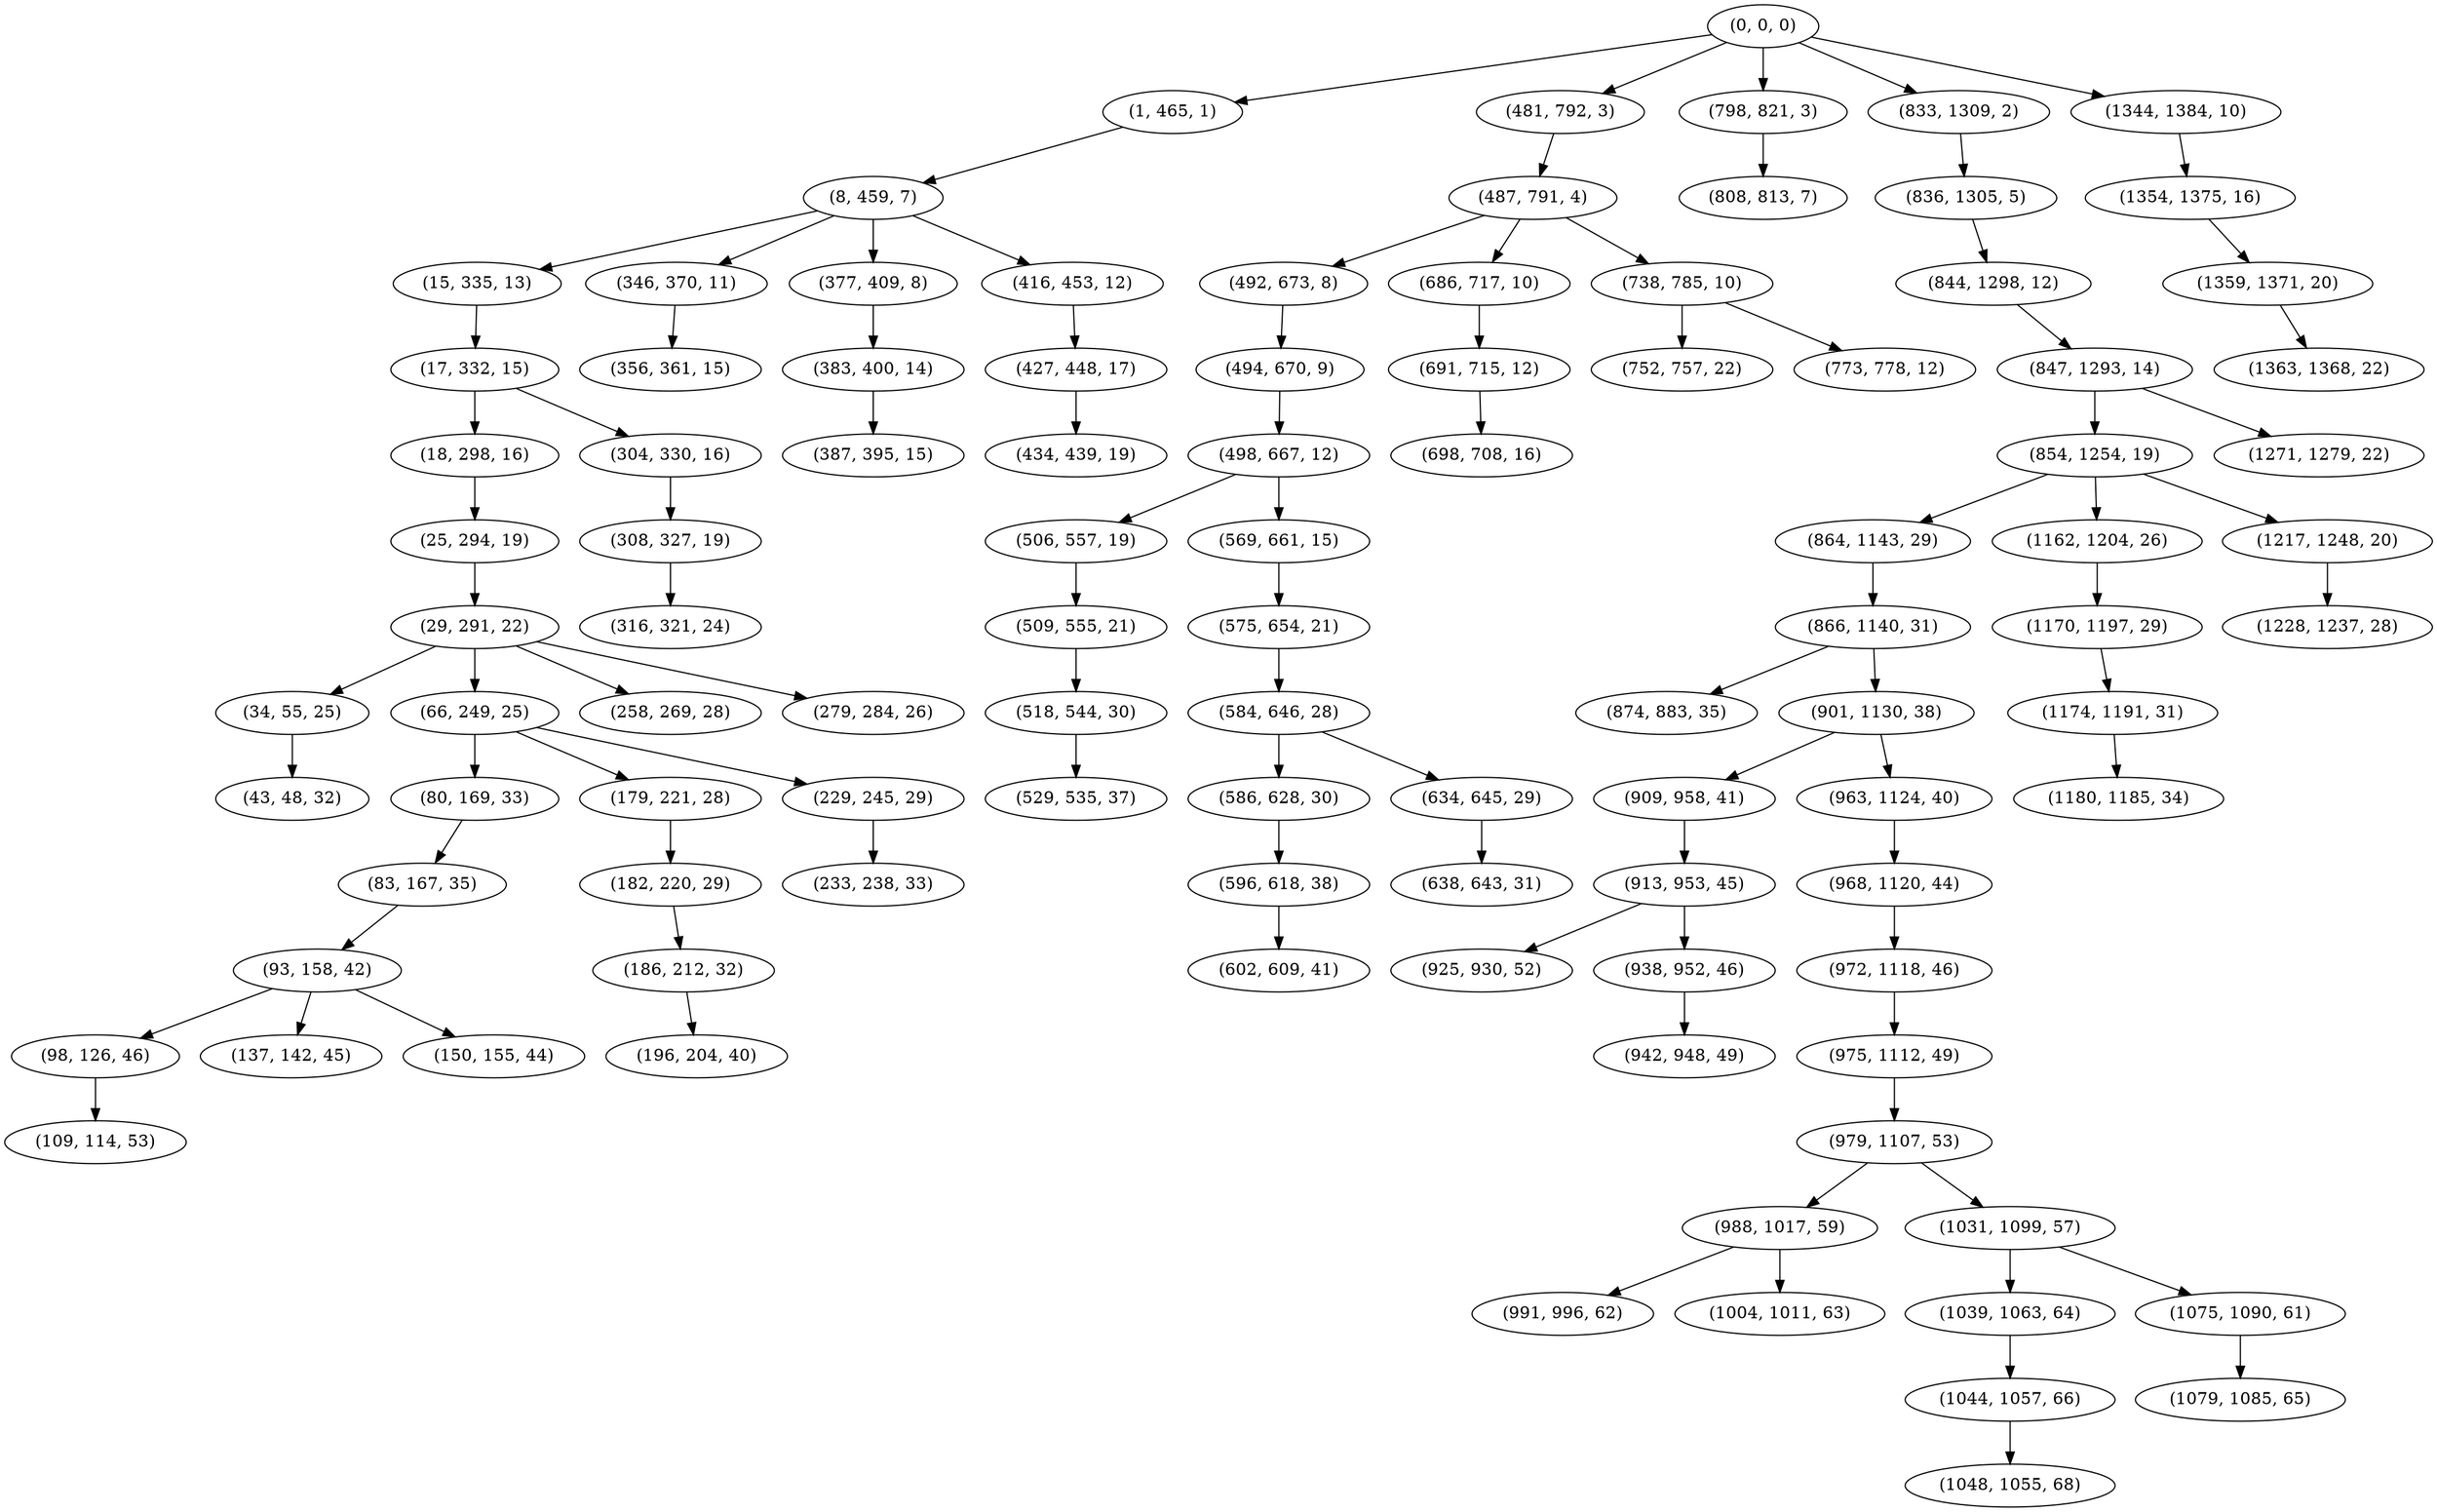digraph tree {
    "(0, 0, 0)";
    "(1, 465, 1)";
    "(8, 459, 7)";
    "(15, 335, 13)";
    "(17, 332, 15)";
    "(18, 298, 16)";
    "(25, 294, 19)";
    "(29, 291, 22)";
    "(34, 55, 25)";
    "(43, 48, 32)";
    "(66, 249, 25)";
    "(80, 169, 33)";
    "(83, 167, 35)";
    "(93, 158, 42)";
    "(98, 126, 46)";
    "(109, 114, 53)";
    "(137, 142, 45)";
    "(150, 155, 44)";
    "(179, 221, 28)";
    "(182, 220, 29)";
    "(186, 212, 32)";
    "(196, 204, 40)";
    "(229, 245, 29)";
    "(233, 238, 33)";
    "(258, 269, 28)";
    "(279, 284, 26)";
    "(304, 330, 16)";
    "(308, 327, 19)";
    "(316, 321, 24)";
    "(346, 370, 11)";
    "(356, 361, 15)";
    "(377, 409, 8)";
    "(383, 400, 14)";
    "(387, 395, 15)";
    "(416, 453, 12)";
    "(427, 448, 17)";
    "(434, 439, 19)";
    "(481, 792, 3)";
    "(487, 791, 4)";
    "(492, 673, 8)";
    "(494, 670, 9)";
    "(498, 667, 12)";
    "(506, 557, 19)";
    "(509, 555, 21)";
    "(518, 544, 30)";
    "(529, 535, 37)";
    "(569, 661, 15)";
    "(575, 654, 21)";
    "(584, 646, 28)";
    "(586, 628, 30)";
    "(596, 618, 38)";
    "(602, 609, 41)";
    "(634, 645, 29)";
    "(638, 643, 31)";
    "(686, 717, 10)";
    "(691, 715, 12)";
    "(698, 708, 16)";
    "(738, 785, 10)";
    "(752, 757, 22)";
    "(773, 778, 12)";
    "(798, 821, 3)";
    "(808, 813, 7)";
    "(833, 1309, 2)";
    "(836, 1305, 5)";
    "(844, 1298, 12)";
    "(847, 1293, 14)";
    "(854, 1254, 19)";
    "(864, 1143, 29)";
    "(866, 1140, 31)";
    "(874, 883, 35)";
    "(901, 1130, 38)";
    "(909, 958, 41)";
    "(913, 953, 45)";
    "(925, 930, 52)";
    "(938, 952, 46)";
    "(942, 948, 49)";
    "(963, 1124, 40)";
    "(968, 1120, 44)";
    "(972, 1118, 46)";
    "(975, 1112, 49)";
    "(979, 1107, 53)";
    "(988, 1017, 59)";
    "(991, 996, 62)";
    "(1004, 1011, 63)";
    "(1031, 1099, 57)";
    "(1039, 1063, 64)";
    "(1044, 1057, 66)";
    "(1048, 1055, 68)";
    "(1075, 1090, 61)";
    "(1079, 1085, 65)";
    "(1162, 1204, 26)";
    "(1170, 1197, 29)";
    "(1174, 1191, 31)";
    "(1180, 1185, 34)";
    "(1217, 1248, 20)";
    "(1228, 1237, 28)";
    "(1271, 1279, 22)";
    "(1344, 1384, 10)";
    "(1354, 1375, 16)";
    "(1359, 1371, 20)";
    "(1363, 1368, 22)";
    "(0, 0, 0)" -> "(1, 465, 1)";
    "(0, 0, 0)" -> "(481, 792, 3)";
    "(0, 0, 0)" -> "(798, 821, 3)";
    "(0, 0, 0)" -> "(833, 1309, 2)";
    "(0, 0, 0)" -> "(1344, 1384, 10)";
    "(1, 465, 1)" -> "(8, 459, 7)";
    "(8, 459, 7)" -> "(15, 335, 13)";
    "(8, 459, 7)" -> "(346, 370, 11)";
    "(8, 459, 7)" -> "(377, 409, 8)";
    "(8, 459, 7)" -> "(416, 453, 12)";
    "(15, 335, 13)" -> "(17, 332, 15)";
    "(17, 332, 15)" -> "(18, 298, 16)";
    "(17, 332, 15)" -> "(304, 330, 16)";
    "(18, 298, 16)" -> "(25, 294, 19)";
    "(25, 294, 19)" -> "(29, 291, 22)";
    "(29, 291, 22)" -> "(34, 55, 25)";
    "(29, 291, 22)" -> "(66, 249, 25)";
    "(29, 291, 22)" -> "(258, 269, 28)";
    "(29, 291, 22)" -> "(279, 284, 26)";
    "(34, 55, 25)" -> "(43, 48, 32)";
    "(66, 249, 25)" -> "(80, 169, 33)";
    "(66, 249, 25)" -> "(179, 221, 28)";
    "(66, 249, 25)" -> "(229, 245, 29)";
    "(80, 169, 33)" -> "(83, 167, 35)";
    "(83, 167, 35)" -> "(93, 158, 42)";
    "(93, 158, 42)" -> "(98, 126, 46)";
    "(93, 158, 42)" -> "(137, 142, 45)";
    "(93, 158, 42)" -> "(150, 155, 44)";
    "(98, 126, 46)" -> "(109, 114, 53)";
    "(179, 221, 28)" -> "(182, 220, 29)";
    "(182, 220, 29)" -> "(186, 212, 32)";
    "(186, 212, 32)" -> "(196, 204, 40)";
    "(229, 245, 29)" -> "(233, 238, 33)";
    "(304, 330, 16)" -> "(308, 327, 19)";
    "(308, 327, 19)" -> "(316, 321, 24)";
    "(346, 370, 11)" -> "(356, 361, 15)";
    "(377, 409, 8)" -> "(383, 400, 14)";
    "(383, 400, 14)" -> "(387, 395, 15)";
    "(416, 453, 12)" -> "(427, 448, 17)";
    "(427, 448, 17)" -> "(434, 439, 19)";
    "(481, 792, 3)" -> "(487, 791, 4)";
    "(487, 791, 4)" -> "(492, 673, 8)";
    "(487, 791, 4)" -> "(686, 717, 10)";
    "(487, 791, 4)" -> "(738, 785, 10)";
    "(492, 673, 8)" -> "(494, 670, 9)";
    "(494, 670, 9)" -> "(498, 667, 12)";
    "(498, 667, 12)" -> "(506, 557, 19)";
    "(498, 667, 12)" -> "(569, 661, 15)";
    "(506, 557, 19)" -> "(509, 555, 21)";
    "(509, 555, 21)" -> "(518, 544, 30)";
    "(518, 544, 30)" -> "(529, 535, 37)";
    "(569, 661, 15)" -> "(575, 654, 21)";
    "(575, 654, 21)" -> "(584, 646, 28)";
    "(584, 646, 28)" -> "(586, 628, 30)";
    "(584, 646, 28)" -> "(634, 645, 29)";
    "(586, 628, 30)" -> "(596, 618, 38)";
    "(596, 618, 38)" -> "(602, 609, 41)";
    "(634, 645, 29)" -> "(638, 643, 31)";
    "(686, 717, 10)" -> "(691, 715, 12)";
    "(691, 715, 12)" -> "(698, 708, 16)";
    "(738, 785, 10)" -> "(752, 757, 22)";
    "(738, 785, 10)" -> "(773, 778, 12)";
    "(798, 821, 3)" -> "(808, 813, 7)";
    "(833, 1309, 2)" -> "(836, 1305, 5)";
    "(836, 1305, 5)" -> "(844, 1298, 12)";
    "(844, 1298, 12)" -> "(847, 1293, 14)";
    "(847, 1293, 14)" -> "(854, 1254, 19)";
    "(847, 1293, 14)" -> "(1271, 1279, 22)";
    "(854, 1254, 19)" -> "(864, 1143, 29)";
    "(854, 1254, 19)" -> "(1162, 1204, 26)";
    "(854, 1254, 19)" -> "(1217, 1248, 20)";
    "(864, 1143, 29)" -> "(866, 1140, 31)";
    "(866, 1140, 31)" -> "(874, 883, 35)";
    "(866, 1140, 31)" -> "(901, 1130, 38)";
    "(901, 1130, 38)" -> "(909, 958, 41)";
    "(901, 1130, 38)" -> "(963, 1124, 40)";
    "(909, 958, 41)" -> "(913, 953, 45)";
    "(913, 953, 45)" -> "(925, 930, 52)";
    "(913, 953, 45)" -> "(938, 952, 46)";
    "(938, 952, 46)" -> "(942, 948, 49)";
    "(963, 1124, 40)" -> "(968, 1120, 44)";
    "(968, 1120, 44)" -> "(972, 1118, 46)";
    "(972, 1118, 46)" -> "(975, 1112, 49)";
    "(975, 1112, 49)" -> "(979, 1107, 53)";
    "(979, 1107, 53)" -> "(988, 1017, 59)";
    "(979, 1107, 53)" -> "(1031, 1099, 57)";
    "(988, 1017, 59)" -> "(991, 996, 62)";
    "(988, 1017, 59)" -> "(1004, 1011, 63)";
    "(1031, 1099, 57)" -> "(1039, 1063, 64)";
    "(1031, 1099, 57)" -> "(1075, 1090, 61)";
    "(1039, 1063, 64)" -> "(1044, 1057, 66)";
    "(1044, 1057, 66)" -> "(1048, 1055, 68)";
    "(1075, 1090, 61)" -> "(1079, 1085, 65)";
    "(1162, 1204, 26)" -> "(1170, 1197, 29)";
    "(1170, 1197, 29)" -> "(1174, 1191, 31)";
    "(1174, 1191, 31)" -> "(1180, 1185, 34)";
    "(1217, 1248, 20)" -> "(1228, 1237, 28)";
    "(1344, 1384, 10)" -> "(1354, 1375, 16)";
    "(1354, 1375, 16)" -> "(1359, 1371, 20)";
    "(1359, 1371, 20)" -> "(1363, 1368, 22)";
}
